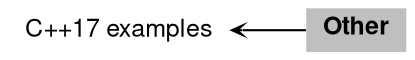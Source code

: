 digraph "Other"
{
 // LATEX_PDF_SIZE
  bgcolor="transparent";
  edge [fontname="Helvetica,Arial,sans-serif",fontsize=15,labelfontsize=15 arrowhead=open arrowtail=open arrowsize=0.5];
  node [fontname="Helvetica,Arial,sans-serif",fontsize=15,fontsize=12 shape=plaintext];
  rankdir=LR;
  Node2 [label="C++17 examples",height=0.2,width=0.4,color="black",URL="$group__CPP17.html",tooltip=" "];
  Node1 [label=<<b>Other</b>>,height=0.2,width=0.4,color="black", fillcolor="grey75", style="filled", fontcolor="black",tooltip=" "];
  Node2->Node1 [shape=plaintext, dir="back", style="solid"];
}
